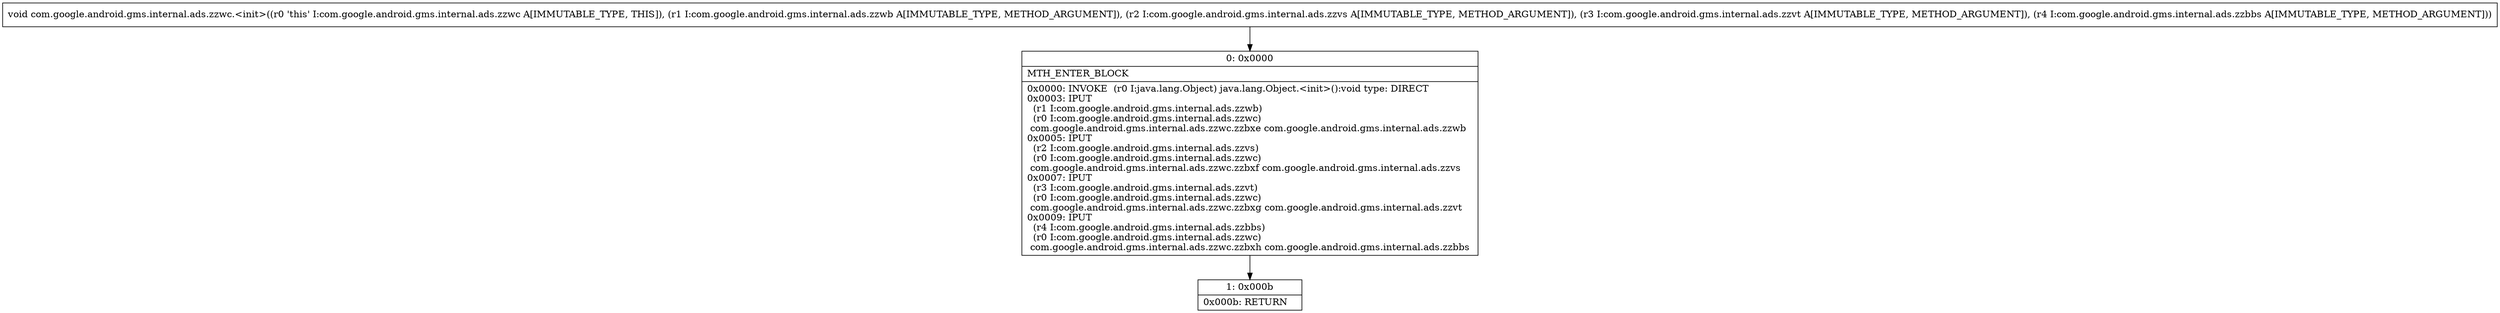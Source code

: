 digraph "CFG forcom.google.android.gms.internal.ads.zzwc.\<init\>(Lcom\/google\/android\/gms\/internal\/ads\/zzwb;Lcom\/google\/android\/gms\/internal\/ads\/zzvs;Lcom\/google\/android\/gms\/internal\/ads\/zzvt;Lcom\/google\/android\/gms\/internal\/ads\/zzbbs;)V" {
Node_0 [shape=record,label="{0\:\ 0x0000|MTH_ENTER_BLOCK\l|0x0000: INVOKE  (r0 I:java.lang.Object) java.lang.Object.\<init\>():void type: DIRECT \l0x0003: IPUT  \l  (r1 I:com.google.android.gms.internal.ads.zzwb)\l  (r0 I:com.google.android.gms.internal.ads.zzwc)\l com.google.android.gms.internal.ads.zzwc.zzbxe com.google.android.gms.internal.ads.zzwb \l0x0005: IPUT  \l  (r2 I:com.google.android.gms.internal.ads.zzvs)\l  (r0 I:com.google.android.gms.internal.ads.zzwc)\l com.google.android.gms.internal.ads.zzwc.zzbxf com.google.android.gms.internal.ads.zzvs \l0x0007: IPUT  \l  (r3 I:com.google.android.gms.internal.ads.zzvt)\l  (r0 I:com.google.android.gms.internal.ads.zzwc)\l com.google.android.gms.internal.ads.zzwc.zzbxg com.google.android.gms.internal.ads.zzvt \l0x0009: IPUT  \l  (r4 I:com.google.android.gms.internal.ads.zzbbs)\l  (r0 I:com.google.android.gms.internal.ads.zzwc)\l com.google.android.gms.internal.ads.zzwc.zzbxh com.google.android.gms.internal.ads.zzbbs \l}"];
Node_1 [shape=record,label="{1\:\ 0x000b|0x000b: RETURN   \l}"];
MethodNode[shape=record,label="{void com.google.android.gms.internal.ads.zzwc.\<init\>((r0 'this' I:com.google.android.gms.internal.ads.zzwc A[IMMUTABLE_TYPE, THIS]), (r1 I:com.google.android.gms.internal.ads.zzwb A[IMMUTABLE_TYPE, METHOD_ARGUMENT]), (r2 I:com.google.android.gms.internal.ads.zzvs A[IMMUTABLE_TYPE, METHOD_ARGUMENT]), (r3 I:com.google.android.gms.internal.ads.zzvt A[IMMUTABLE_TYPE, METHOD_ARGUMENT]), (r4 I:com.google.android.gms.internal.ads.zzbbs A[IMMUTABLE_TYPE, METHOD_ARGUMENT])) }"];
MethodNode -> Node_0;
Node_0 -> Node_1;
}

